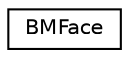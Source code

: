 digraph G
{
  edge [fontname="Helvetica",fontsize="10",labelfontname="Helvetica",labelfontsize="10"];
  node [fontname="Helvetica",fontsize="10",shape=record];
  rankdir=LR;
  Node1 [label="BMFace",height=0.2,width=0.4,color="black", fillcolor="white", style="filled",URL="$d0/d23/structBMFace.html"];
}
